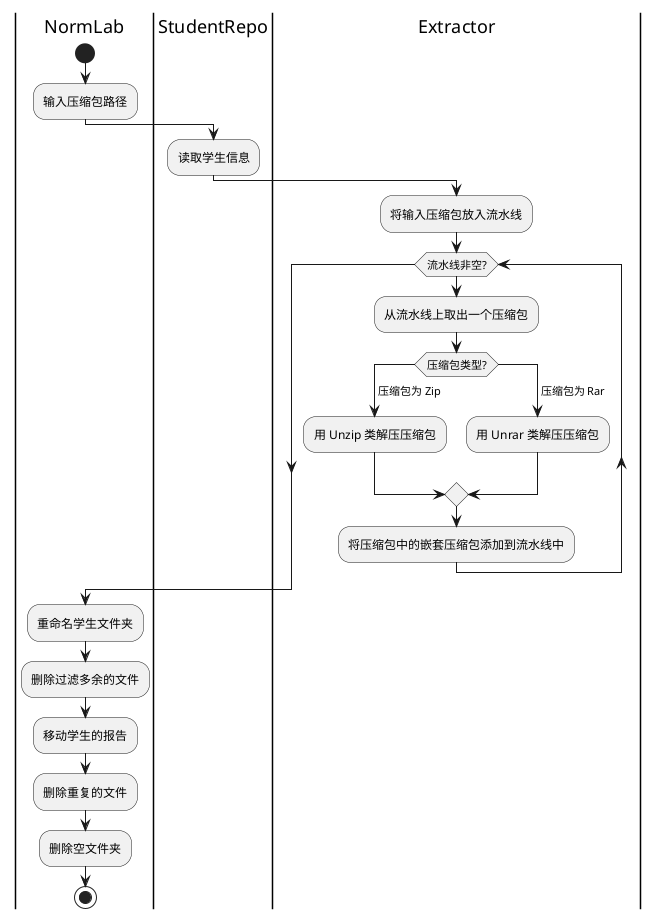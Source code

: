 @startuml
|NormLab|
start
:输入压缩包路径;

|StudentRepo|
:读取学生信息;

|Extractor|
:将输入压缩包放入流水线;
while(流水线非空?)
:从流水线上取出一个压缩包;
switch (压缩包类型?)
case ( 压缩包为 Zip )
  :用 Unzip 类解压压缩包;
case ( 压缩包为 Rar )
  :用 Unrar 类解压压缩包;
endswitch
:将压缩包中的嵌套压缩包添加到流水线中;
endwhile

|NormLab|
:重命名学生文件夹;
:删除过滤多余的文件;
:移动学生的报告;
:删除重复的文件;
:删除空文件夹;
stop
@enduml
